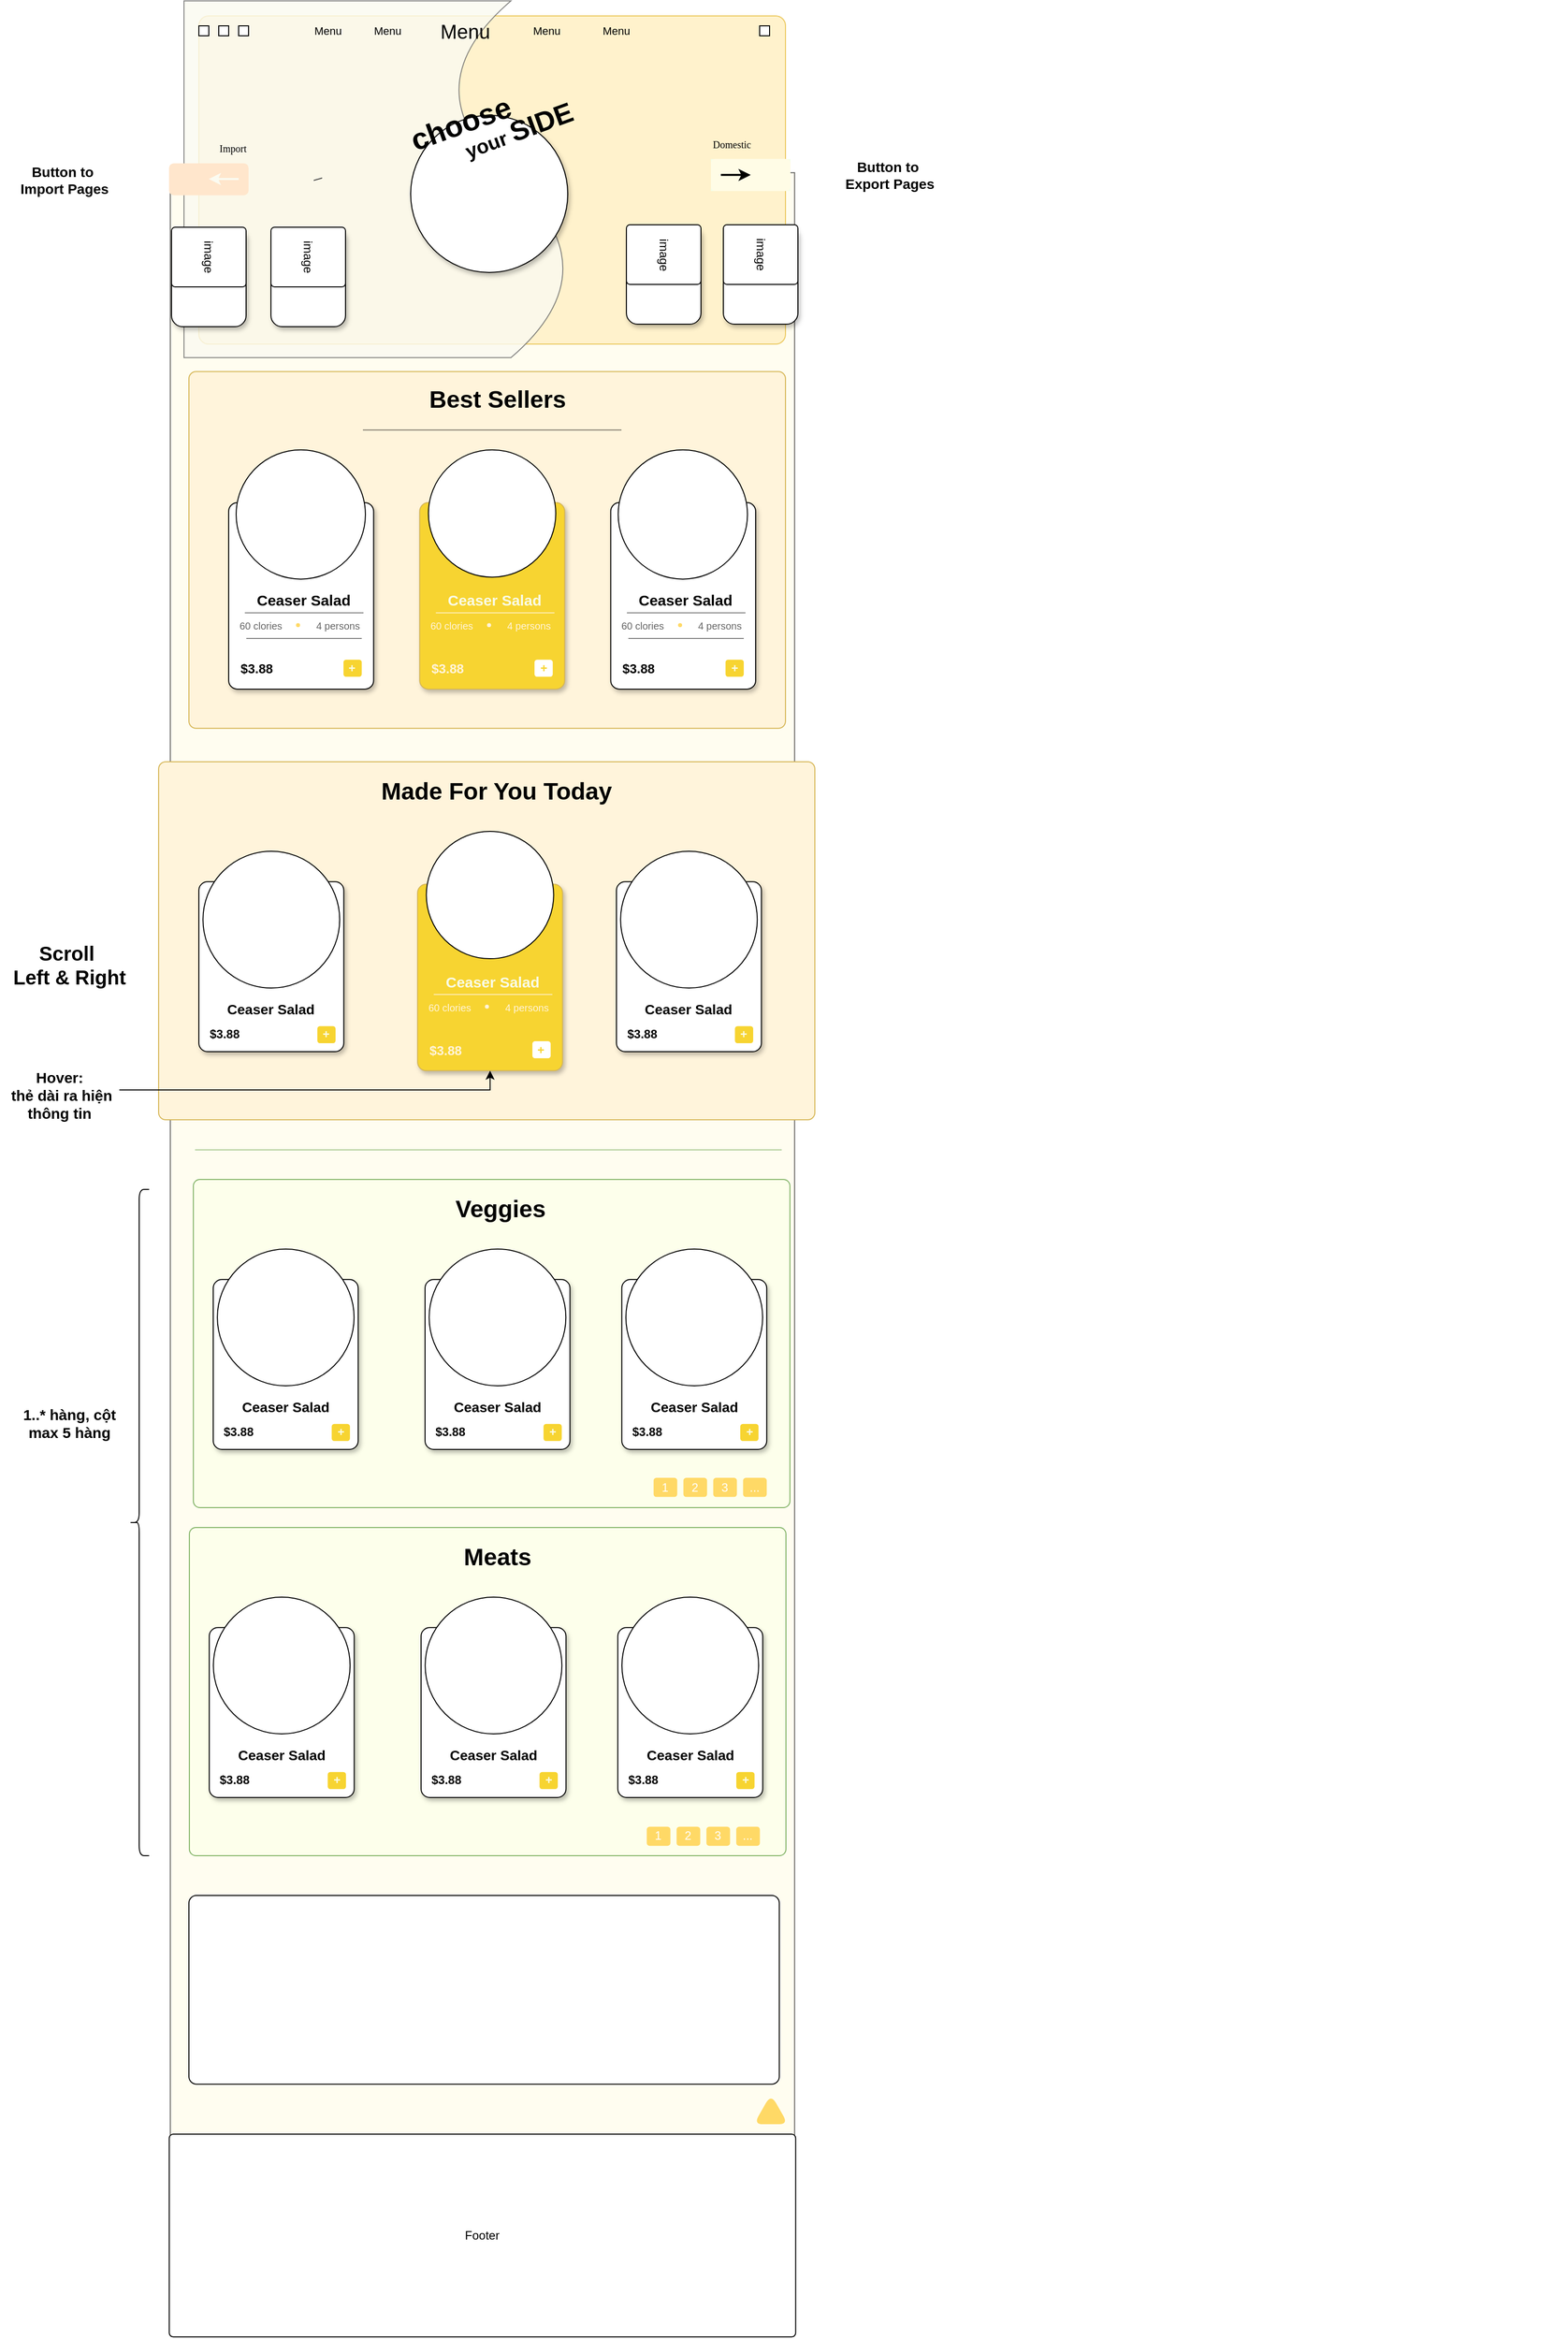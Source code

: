 <mxfile version="22.1.4" type="github">
  <diagram name="Page-1" id="lZ41zR5HjP0TfRQfjL5y">
    <mxGraphModel dx="1657" dy="911" grid="1" gridSize="10" guides="1" tooltips="1" connect="1" arrows="1" fold="1" page="1" pageScale="1" pageWidth="3300" pageHeight="4681" math="0" shadow="0">
      <root>
        <mxCell id="0" />
        <mxCell id="1" parent="0" />
        <mxCell id="ICvIBJ2ppwg0zYVXPCJr-219" value="" style="group;fillColor=default;" vertex="1" connectable="0" parent="1">
          <mxGeometry x="227.13" y="40" width="1398.7" height="2273.63" as="geometry" />
        </mxCell>
        <mxCell id="ICvIBJ2ppwg0zYVXPCJr-346" value="" style="group" vertex="1" connectable="0" parent="ICvIBJ2ppwg0zYVXPCJr-219">
          <mxGeometry x="-13.35" y="19.71" width="1412.05" height="2253.92" as="geometry" />
        </mxCell>
        <mxCell id="ICvIBJ2ppwg0zYVXPCJr-3" value="" style="rounded=0;whiteSpace=wrap;html=1;rotation=90;fillColor=#FFFCE6;movable=1;resizable=1;rotatable=1;deletable=1;editable=1;locked=0;connectable=1;opacity=60;" vertex="1" parent="ICvIBJ2ppwg0zYVXPCJr-346">
          <mxGeometry x="-764.84" y="920.29" width="2172.59" height="627.89" as="geometry" />
        </mxCell>
        <mxCell id="ICvIBJ2ppwg0zYVXPCJr-373" value="" style="group" vertex="1" connectable="0" parent="ICvIBJ2ppwg0zYVXPCJr-346">
          <mxGeometry x="486.22" y="1390.16" width="113.78" height="19.29" as="geometry" />
        </mxCell>
        <mxCell id="ICvIBJ2ppwg0zYVXPCJr-383" value="" style="group" vertex="1" connectable="0" parent="ICvIBJ2ppwg0zYVXPCJr-346">
          <mxGeometry x="16.22" y="1470.29" width="610.47" height="370" as="geometry" />
        </mxCell>
        <mxCell id="ICvIBJ2ppwg0zYVXPCJr-345" value="" style="group" vertex="1" connectable="0" parent="ICvIBJ2ppwg0zYVXPCJr-383">
          <mxGeometry width="610.47" height="370" as="geometry" />
        </mxCell>
        <mxCell id="ICvIBJ2ppwg0zYVXPCJr-361" value="" style="group" vertex="1" connectable="0" parent="ICvIBJ2ppwg0zYVXPCJr-345">
          <mxGeometry x="10.47" width="600" height="370" as="geometry" />
        </mxCell>
        <mxCell id="ICvIBJ2ppwg0zYVXPCJr-362" value="" style="group" vertex="1" connectable="0" parent="ICvIBJ2ppwg0zYVXPCJr-361">
          <mxGeometry width="600" height="370" as="geometry" />
        </mxCell>
        <mxCell id="ICvIBJ2ppwg0zYVXPCJr-319" value="" style="rounded=1;whiteSpace=wrap;html=1;arcSize=2;fillColor=#FDFFEB;strokeColor=#82b366;movable=1;resizable=1;rotatable=1;deletable=1;editable=1;locked=0;connectable=1;" vertex="1" parent="ICvIBJ2ppwg0zYVXPCJr-362">
          <mxGeometry y="40" width="600" height="330" as="geometry" />
        </mxCell>
        <mxCell id="ICvIBJ2ppwg0zYVXPCJr-322" value="" style="group" vertex="1" connectable="0" parent="ICvIBJ2ppwg0zYVXPCJr-362">
          <mxGeometry x="19.995" y="110" width="556.66" height="201.495" as="geometry" />
        </mxCell>
        <mxCell id="ICvIBJ2ppwg0zYVXPCJr-323" value="" style="group" vertex="1" connectable="0" parent="ICvIBJ2ppwg0zYVXPCJr-322">
          <mxGeometry x="213.02" width="145.76" height="201.495" as="geometry" />
        </mxCell>
        <mxCell id="ICvIBJ2ppwg0zYVXPCJr-324" value="" style="group" vertex="1" connectable="0" parent="ICvIBJ2ppwg0zYVXPCJr-323">
          <mxGeometry width="145.76" height="201.495" as="geometry" />
        </mxCell>
        <mxCell id="ICvIBJ2ppwg0zYVXPCJr-325" value="" style="rounded=1;whiteSpace=wrap;html=1;rotation=90;arcSize=6;shadow=1;" vertex="1" parent="ICvIBJ2ppwg0zYVXPCJr-324">
          <mxGeometry x="-12.565" y="43.17" width="170.89" height="145.76" as="geometry" />
        </mxCell>
        <mxCell id="ICvIBJ2ppwg0zYVXPCJr-326" value="&lt;div style=&quot;font-size: 14px;&quot;&gt;Ceaser Salad&lt;br style=&quot;font-size: 14px;&quot;&gt;&lt;/div&gt;" style="text;html=1;strokeColor=none;fillColor=none;align=center;verticalAlign=middle;whiteSpace=wrap;rounded=0;fontSize=14;fontStyle=1" vertex="1" parent="ICvIBJ2ppwg0zYVXPCJr-324">
          <mxGeometry x="13.221" y="145.936" width="119.325" height="25.663" as="geometry" />
        </mxCell>
        <mxCell id="ICvIBJ2ppwg0zYVXPCJr-327" value="$3.88" style="text;html=1;strokeColor=none;fillColor=none;align=left;verticalAlign=middle;whiteSpace=wrap;rounded=0;fontSize=12;fontStyle=1" vertex="1" parent="ICvIBJ2ppwg0zYVXPCJr-324">
          <mxGeometry x="8.785" y="171.6" width="39.27" height="25.66" as="geometry" />
        </mxCell>
        <mxCell id="ICvIBJ2ppwg0zYVXPCJr-328" value="&lt;b style=&quot;font-size: 12px;&quot;&gt;+&lt;/b&gt;" style="rounded=1;whiteSpace=wrap;html=1;fontColor=#F9FBE7;fillColor=#F7D431;verticalAlign=middle;fontSize=12;strokeColor=none;" vertex="1" parent="ICvIBJ2ppwg0zYVXPCJr-324">
          <mxGeometry x="119.152" y="175.877" width="18.352" height="17.109" as="geometry" />
        </mxCell>
        <mxCell id="ICvIBJ2ppwg0zYVXPCJr-329" value="" style="ellipse;whiteSpace=wrap;html=1;aspect=fixed;shadow=0;" vertex="1" parent="ICvIBJ2ppwg0zYVXPCJr-324">
          <mxGeometry x="4.135" width="137.5" height="137.5" as="geometry" />
        </mxCell>
        <mxCell id="ICvIBJ2ppwg0zYVXPCJr-330" value="" style="group" vertex="1" connectable="0" parent="ICvIBJ2ppwg0zYVXPCJr-322">
          <mxGeometry width="145.76" height="201.495" as="geometry" />
        </mxCell>
        <mxCell id="ICvIBJ2ppwg0zYVXPCJr-331" value="" style="group" vertex="1" connectable="0" parent="ICvIBJ2ppwg0zYVXPCJr-330">
          <mxGeometry width="145.76" height="201.495" as="geometry" />
        </mxCell>
        <mxCell id="ICvIBJ2ppwg0zYVXPCJr-332" value="" style="rounded=1;whiteSpace=wrap;html=1;rotation=90;arcSize=6;shadow=1;" vertex="1" parent="ICvIBJ2ppwg0zYVXPCJr-331">
          <mxGeometry x="-12.565" y="43.17" width="170.89" height="145.76" as="geometry" />
        </mxCell>
        <mxCell id="ICvIBJ2ppwg0zYVXPCJr-333" value="&lt;div style=&quot;font-size: 14px;&quot;&gt;Ceaser Salad&lt;br style=&quot;font-size: 14px;&quot;&gt;&lt;/div&gt;" style="text;html=1;strokeColor=none;fillColor=none;align=center;verticalAlign=middle;whiteSpace=wrap;rounded=0;fontSize=14;fontStyle=1" vertex="1" parent="ICvIBJ2ppwg0zYVXPCJr-331">
          <mxGeometry x="13.221" y="145.936" width="119.325" height="25.663" as="geometry" />
        </mxCell>
        <mxCell id="ICvIBJ2ppwg0zYVXPCJr-334" value="$3.88" style="text;html=1;strokeColor=none;fillColor=none;align=left;verticalAlign=middle;whiteSpace=wrap;rounded=0;fontSize=12;fontStyle=1" vertex="1" parent="ICvIBJ2ppwg0zYVXPCJr-331">
          <mxGeometry x="8.785" y="171.6" width="39.27" height="25.66" as="geometry" />
        </mxCell>
        <mxCell id="ICvIBJ2ppwg0zYVXPCJr-335" value="&lt;b style=&quot;font-size: 12px;&quot;&gt;+&lt;/b&gt;" style="rounded=1;whiteSpace=wrap;html=1;fontColor=#F9FBE7;fillColor=#F7D431;verticalAlign=middle;fontSize=12;strokeColor=none;" vertex="1" parent="ICvIBJ2ppwg0zYVXPCJr-331">
          <mxGeometry x="119.152" y="175.877" width="18.352" height="17.109" as="geometry" />
        </mxCell>
        <mxCell id="ICvIBJ2ppwg0zYVXPCJr-336" value="" style="ellipse;whiteSpace=wrap;html=1;aspect=fixed;shadow=0;" vertex="1" parent="ICvIBJ2ppwg0zYVXPCJr-331">
          <mxGeometry x="4.135" width="137.5" height="137.5" as="geometry" />
        </mxCell>
        <mxCell id="ICvIBJ2ppwg0zYVXPCJr-337" value="" style="group" vertex="1" connectable="0" parent="ICvIBJ2ppwg0zYVXPCJr-322">
          <mxGeometry x="410.9" width="145.76" height="201.495" as="geometry" />
        </mxCell>
        <mxCell id="ICvIBJ2ppwg0zYVXPCJr-338" value="" style="group" vertex="1" connectable="0" parent="ICvIBJ2ppwg0zYVXPCJr-337">
          <mxGeometry width="145.76" height="201.495" as="geometry" />
        </mxCell>
        <mxCell id="ICvIBJ2ppwg0zYVXPCJr-339" value="" style="rounded=1;whiteSpace=wrap;html=1;rotation=90;arcSize=6;shadow=1;" vertex="1" parent="ICvIBJ2ppwg0zYVXPCJr-338">
          <mxGeometry x="-12.565" y="43.17" width="170.89" height="145.76" as="geometry" />
        </mxCell>
        <mxCell id="ICvIBJ2ppwg0zYVXPCJr-340" value="&lt;div style=&quot;font-size: 14px;&quot;&gt;Ceaser Salad&lt;br style=&quot;font-size: 14px;&quot;&gt;&lt;/div&gt;" style="text;html=1;strokeColor=none;fillColor=none;align=center;verticalAlign=middle;whiteSpace=wrap;rounded=0;fontSize=14;fontStyle=1" vertex="1" parent="ICvIBJ2ppwg0zYVXPCJr-338">
          <mxGeometry x="13.221" y="145.936" width="119.325" height="25.663" as="geometry" />
        </mxCell>
        <mxCell id="ICvIBJ2ppwg0zYVXPCJr-341" value="$3.88" style="text;html=1;strokeColor=none;fillColor=none;align=left;verticalAlign=middle;whiteSpace=wrap;rounded=0;fontSize=12;fontStyle=1" vertex="1" parent="ICvIBJ2ppwg0zYVXPCJr-338">
          <mxGeometry x="8.785" y="171.6" width="39.27" height="25.66" as="geometry" />
        </mxCell>
        <mxCell id="ICvIBJ2ppwg0zYVXPCJr-342" value="&lt;b style=&quot;font-size: 12px;&quot;&gt;+&lt;/b&gt;" style="rounded=1;whiteSpace=wrap;html=1;fontColor=#F9FBE7;fillColor=#F7D431;verticalAlign=middle;fontSize=12;strokeColor=none;" vertex="1" parent="ICvIBJ2ppwg0zYVXPCJr-338">
          <mxGeometry x="119.152" y="175.877" width="18.352" height="17.109" as="geometry" />
        </mxCell>
        <mxCell id="ICvIBJ2ppwg0zYVXPCJr-343" value="" style="ellipse;whiteSpace=wrap;html=1;aspect=fixed;shadow=0;" vertex="1" parent="ICvIBJ2ppwg0zYVXPCJr-338">
          <mxGeometry x="4.135" width="137.5" height="137.5" as="geometry" />
        </mxCell>
        <mxCell id="ICvIBJ2ppwg0zYVXPCJr-321" value="Meats" style="text;strokeColor=none;fillColor=none;html=1;fontSize=24;fontStyle=1;verticalAlign=middle;align=center;" vertex="1" parent="ICvIBJ2ppwg0zYVXPCJr-362">
          <mxGeometry x="259.99" y="50" width="100" height="40" as="geometry" />
        </mxCell>
        <mxCell id="ICvIBJ2ppwg0zYVXPCJr-376" value="" style="group" vertex="1" connectable="0" parent="ICvIBJ2ppwg0zYVXPCJr-383">
          <mxGeometry x="470.47" y="340.84" width="113.78" height="19.29" as="geometry" />
        </mxCell>
        <mxCell id="ICvIBJ2ppwg0zYVXPCJr-377" value="1" style="rounded=1;whiteSpace=wrap;html=1;fillColor=#FFD966;strokeColor=none;fontColor=#FFFFFF;" vertex="1" parent="ICvIBJ2ppwg0zYVXPCJr-376">
          <mxGeometry width="23.78" height="19.29" as="geometry" />
        </mxCell>
        <mxCell id="ICvIBJ2ppwg0zYVXPCJr-378" value="2" style="rounded=1;whiteSpace=wrap;html=1;fillColor=#FFD966;strokeColor=none;fontColor=#FFFFFF;" vertex="1" parent="ICvIBJ2ppwg0zYVXPCJr-376">
          <mxGeometry x="30" width="23.78" height="19.29" as="geometry" />
        </mxCell>
        <mxCell id="ICvIBJ2ppwg0zYVXPCJr-379" value="3" style="rounded=1;whiteSpace=wrap;html=1;fillColor=#FFD966;strokeColor=none;fontColor=#FFFFFF;" vertex="1" parent="ICvIBJ2ppwg0zYVXPCJr-376">
          <mxGeometry x="60" width="23.78" height="19.29" as="geometry" />
        </mxCell>
        <mxCell id="ICvIBJ2ppwg0zYVXPCJr-380" value="..." style="rounded=1;whiteSpace=wrap;html=1;fillColor=#FFD966;strokeColor=none;fontColor=#FFFFFF;" vertex="1" parent="ICvIBJ2ppwg0zYVXPCJr-376">
          <mxGeometry x="90" width="23.78" height="19.29" as="geometry" />
        </mxCell>
        <mxCell id="ICvIBJ2ppwg0zYVXPCJr-217" value="Footer" style="rounded=1;whiteSpace=wrap;html=1;arcSize=2;movable=1;resizable=1;rotatable=1;deletable=1;editable=1;locked=0;connectable=1;" vertex="1" parent="ICvIBJ2ppwg0zYVXPCJr-346">
          <mxGeometry x="6.45" y="2120.29" width="630" height="203.92" as="geometry" />
        </mxCell>
        <mxCell id="ICvIBJ2ppwg0zYVXPCJr-348" value="" style="endArrow=none;html=1;rounded=0;opacity=70;strokeColor=#82B366;" edge="1" parent="ICvIBJ2ppwg0zYVXPCJr-346">
          <mxGeometry width="50" height="50" relative="1" as="geometry">
            <mxPoint x="32.39" y="1130.51" as="sourcePoint" />
            <mxPoint x="622.39" y="1130.51" as="targetPoint" />
          </mxGeometry>
        </mxCell>
        <mxCell id="ICvIBJ2ppwg0zYVXPCJr-347" value="" style="group" vertex="1" connectable="0" parent="ICvIBJ2ppwg0zYVXPCJr-346">
          <mxGeometry x="20.82" y="1160.29" width="609.87" height="350" as="geometry" />
        </mxCell>
        <mxCell id="ICvIBJ2ppwg0zYVXPCJr-282" value="" style="rounded=1;whiteSpace=wrap;html=1;arcSize=2;fillColor=#FDFFEB;strokeColor=#82b366;movable=1;resizable=1;rotatable=1;deletable=1;editable=1;locked=0;connectable=1;" vertex="1" parent="ICvIBJ2ppwg0zYVXPCJr-347">
          <mxGeometry x="9.87" width="600" height="330" as="geometry" />
        </mxCell>
        <mxCell id="ICvIBJ2ppwg0zYVXPCJr-283" value="" style="group" vertex="1" connectable="0" parent="ICvIBJ2ppwg0zYVXPCJr-347">
          <mxGeometry x="29.865" y="70" width="556.66" height="201.495" as="geometry" />
        </mxCell>
        <mxCell id="ICvIBJ2ppwg0zYVXPCJr-266" value="" style="group" vertex="1" connectable="0" parent="ICvIBJ2ppwg0zYVXPCJr-283">
          <mxGeometry x="213.02" width="145.76" height="201.495" as="geometry" />
        </mxCell>
        <mxCell id="ICvIBJ2ppwg0zYVXPCJr-267" value="" style="group" vertex="1" connectable="0" parent="ICvIBJ2ppwg0zYVXPCJr-266">
          <mxGeometry width="145.76" height="201.495" as="geometry" />
        </mxCell>
        <mxCell id="ICvIBJ2ppwg0zYVXPCJr-268" value="" style="rounded=1;whiteSpace=wrap;html=1;rotation=90;arcSize=6;shadow=1;" vertex="1" parent="ICvIBJ2ppwg0zYVXPCJr-267">
          <mxGeometry x="-12.565" y="43.17" width="170.89" height="145.76" as="geometry" />
        </mxCell>
        <mxCell id="ICvIBJ2ppwg0zYVXPCJr-269" value="&lt;div style=&quot;font-size: 14px;&quot;&gt;Ceaser Salad&lt;br style=&quot;font-size: 14px;&quot;&gt;&lt;/div&gt;" style="text;html=1;strokeColor=none;fillColor=none;align=center;verticalAlign=middle;whiteSpace=wrap;rounded=0;fontSize=14;fontStyle=1" vertex="1" parent="ICvIBJ2ppwg0zYVXPCJr-267">
          <mxGeometry x="13.221" y="145.936" width="119.325" height="25.663" as="geometry" />
        </mxCell>
        <mxCell id="ICvIBJ2ppwg0zYVXPCJr-270" value="$3.88" style="text;html=1;strokeColor=none;fillColor=none;align=left;verticalAlign=middle;whiteSpace=wrap;rounded=0;fontSize=12;fontStyle=1" vertex="1" parent="ICvIBJ2ppwg0zYVXPCJr-267">
          <mxGeometry x="8.785" y="171.6" width="39.27" height="25.66" as="geometry" />
        </mxCell>
        <mxCell id="ICvIBJ2ppwg0zYVXPCJr-271" value="&lt;b style=&quot;font-size: 12px;&quot;&gt;+&lt;/b&gt;" style="rounded=1;whiteSpace=wrap;html=1;fontColor=#F9FBE7;fillColor=#F7D431;verticalAlign=middle;fontSize=12;strokeColor=none;" vertex="1" parent="ICvIBJ2ppwg0zYVXPCJr-267">
          <mxGeometry x="119.152" y="175.877" width="18.352" height="17.109" as="geometry" />
        </mxCell>
        <mxCell id="ICvIBJ2ppwg0zYVXPCJr-272" value="" style="ellipse;whiteSpace=wrap;html=1;aspect=fixed;shadow=0;" vertex="1" parent="ICvIBJ2ppwg0zYVXPCJr-267">
          <mxGeometry x="4.135" width="137.5" height="137.5" as="geometry" />
        </mxCell>
        <mxCell id="ICvIBJ2ppwg0zYVXPCJr-259" value="" style="group" vertex="1" connectable="0" parent="ICvIBJ2ppwg0zYVXPCJr-283">
          <mxGeometry width="145.76" height="201.495" as="geometry" />
        </mxCell>
        <mxCell id="ICvIBJ2ppwg0zYVXPCJr-260" value="" style="group" vertex="1" connectable="0" parent="ICvIBJ2ppwg0zYVXPCJr-259">
          <mxGeometry width="145.76" height="201.495" as="geometry" />
        </mxCell>
        <mxCell id="ICvIBJ2ppwg0zYVXPCJr-261" value="" style="rounded=1;whiteSpace=wrap;html=1;rotation=90;arcSize=6;shadow=1;" vertex="1" parent="ICvIBJ2ppwg0zYVXPCJr-260">
          <mxGeometry x="-12.565" y="43.17" width="170.89" height="145.76" as="geometry" />
        </mxCell>
        <mxCell id="ICvIBJ2ppwg0zYVXPCJr-262" value="&lt;div style=&quot;font-size: 14px;&quot;&gt;Ceaser Salad&lt;br style=&quot;font-size: 14px;&quot;&gt;&lt;/div&gt;" style="text;html=1;strokeColor=none;fillColor=none;align=center;verticalAlign=middle;whiteSpace=wrap;rounded=0;fontSize=14;fontStyle=1" vertex="1" parent="ICvIBJ2ppwg0zYVXPCJr-260">
          <mxGeometry x="13.221" y="145.936" width="119.325" height="25.663" as="geometry" />
        </mxCell>
        <mxCell id="ICvIBJ2ppwg0zYVXPCJr-263" value="$3.88" style="text;html=1;strokeColor=none;fillColor=none;align=left;verticalAlign=middle;whiteSpace=wrap;rounded=0;fontSize=12;fontStyle=1" vertex="1" parent="ICvIBJ2ppwg0zYVXPCJr-260">
          <mxGeometry x="8.785" y="171.6" width="39.27" height="25.66" as="geometry" />
        </mxCell>
        <mxCell id="ICvIBJ2ppwg0zYVXPCJr-264" value="&lt;b style=&quot;font-size: 12px;&quot;&gt;+&lt;/b&gt;" style="rounded=1;whiteSpace=wrap;html=1;fontColor=#F9FBE7;fillColor=#F7D431;verticalAlign=middle;fontSize=12;strokeColor=none;" vertex="1" parent="ICvIBJ2ppwg0zYVXPCJr-260">
          <mxGeometry x="119.152" y="175.877" width="18.352" height="17.109" as="geometry" />
        </mxCell>
        <mxCell id="ICvIBJ2ppwg0zYVXPCJr-265" value="" style="ellipse;whiteSpace=wrap;html=1;aspect=fixed;shadow=0;" vertex="1" parent="ICvIBJ2ppwg0zYVXPCJr-260">
          <mxGeometry x="4.135" width="137.5" height="137.5" as="geometry" />
        </mxCell>
        <mxCell id="ICvIBJ2ppwg0zYVXPCJr-273" value="" style="group" vertex="1" connectable="0" parent="ICvIBJ2ppwg0zYVXPCJr-283">
          <mxGeometry x="410.9" width="145.76" height="201.495" as="geometry" />
        </mxCell>
        <mxCell id="ICvIBJ2ppwg0zYVXPCJr-274" value="" style="group" vertex="1" connectable="0" parent="ICvIBJ2ppwg0zYVXPCJr-273">
          <mxGeometry width="145.76" height="201.495" as="geometry" />
        </mxCell>
        <mxCell id="ICvIBJ2ppwg0zYVXPCJr-275" value="" style="rounded=1;whiteSpace=wrap;html=1;rotation=90;arcSize=6;shadow=1;" vertex="1" parent="ICvIBJ2ppwg0zYVXPCJr-274">
          <mxGeometry x="-12.565" y="43.17" width="170.89" height="145.76" as="geometry" />
        </mxCell>
        <mxCell id="ICvIBJ2ppwg0zYVXPCJr-276" value="&lt;div style=&quot;font-size: 14px;&quot;&gt;Ceaser Salad&lt;br style=&quot;font-size: 14px;&quot;&gt;&lt;/div&gt;" style="text;html=1;strokeColor=none;fillColor=none;align=center;verticalAlign=middle;whiteSpace=wrap;rounded=0;fontSize=14;fontStyle=1" vertex="1" parent="ICvIBJ2ppwg0zYVXPCJr-274">
          <mxGeometry x="13.221" y="145.936" width="119.325" height="25.663" as="geometry" />
        </mxCell>
        <mxCell id="ICvIBJ2ppwg0zYVXPCJr-277" value="$3.88" style="text;html=1;strokeColor=none;fillColor=none;align=left;verticalAlign=middle;whiteSpace=wrap;rounded=0;fontSize=12;fontStyle=1" vertex="1" parent="ICvIBJ2ppwg0zYVXPCJr-274">
          <mxGeometry x="8.785" y="171.6" width="39.27" height="25.66" as="geometry" />
        </mxCell>
        <mxCell id="ICvIBJ2ppwg0zYVXPCJr-278" value="&lt;b style=&quot;font-size: 12px;&quot;&gt;+&lt;/b&gt;" style="rounded=1;whiteSpace=wrap;html=1;fontColor=#F9FBE7;fillColor=#F7D431;verticalAlign=middle;fontSize=12;strokeColor=none;" vertex="1" parent="ICvIBJ2ppwg0zYVXPCJr-274">
          <mxGeometry x="119.152" y="175.877" width="18.352" height="17.109" as="geometry" />
        </mxCell>
        <mxCell id="ICvIBJ2ppwg0zYVXPCJr-279" value="" style="ellipse;whiteSpace=wrap;html=1;aspect=fixed;shadow=0;" vertex="1" parent="ICvIBJ2ppwg0zYVXPCJr-274">
          <mxGeometry x="4.135" width="137.5" height="137.5" as="geometry" />
        </mxCell>
        <mxCell id="ICvIBJ2ppwg0zYVXPCJr-286" value="Veggies" style="text;strokeColor=none;fillColor=none;html=1;fontSize=24;fontStyle=1;verticalAlign=middle;align=center;" vertex="1" parent="ICvIBJ2ppwg0zYVXPCJr-347">
          <mxGeometry x="268.64" y="10" width="100" height="40" as="geometry" />
        </mxCell>
        <mxCell id="ICvIBJ2ppwg0zYVXPCJr-371" value="..." style="rounded=1;whiteSpace=wrap;html=1;fillColor=#FFD966;strokeColor=none;fontColor=#FFFFFF;" vertex="1" parent="ICvIBJ2ppwg0zYVXPCJr-347">
          <mxGeometry x="562.75" y="300.0" width="23.78" height="19.29" as="geometry" />
        </mxCell>
        <mxCell id="ICvIBJ2ppwg0zYVXPCJr-370" value="3" style="rounded=1;whiteSpace=wrap;html=1;fillColor=#FFD966;strokeColor=none;fontColor=#FFFFFF;" vertex="1" parent="ICvIBJ2ppwg0zYVXPCJr-347">
          <mxGeometry x="532.75" y="300.0" width="23.78" height="19.29" as="geometry" />
        </mxCell>
        <mxCell id="ICvIBJ2ppwg0zYVXPCJr-369" value="2" style="rounded=1;whiteSpace=wrap;html=1;fillColor=#FFD966;strokeColor=none;fontColor=#FFFFFF;" vertex="1" parent="ICvIBJ2ppwg0zYVXPCJr-347">
          <mxGeometry x="502.75" y="300.0" width="23.78" height="19.29" as="geometry" />
        </mxCell>
        <mxCell id="ICvIBJ2ppwg0zYVXPCJr-365" value="1" style="rounded=1;whiteSpace=wrap;html=1;fillColor=#FFD966;strokeColor=none;fontColor=#FFFFFF;" vertex="1" parent="ICvIBJ2ppwg0zYVXPCJr-347">
          <mxGeometry x="472.75" y="300.0" width="23.78" height="19.29" as="geometry" />
        </mxCell>
        <mxCell id="ICvIBJ2ppwg0zYVXPCJr-178" value="" style="rounded=1;whiteSpace=wrap;html=1;arcSize=2;fillColor=#FFF4DB;strokeColor=#D6B656;movable=1;resizable=1;rotatable=1;deletable=1;editable=1;locked=0;connectable=1;" vertex="1" parent="ICvIBJ2ppwg0zYVXPCJr-346">
          <mxGeometry x="-4.25" y="740.29" width="660" height="360" as="geometry" />
        </mxCell>
        <mxCell id="ICvIBJ2ppwg0zYVXPCJr-257" value="Made For You Today" style="text;strokeColor=none;fillColor=none;html=1;fontSize=24;fontStyle=1;verticalAlign=middle;align=center;movable=1;resizable=1;rotatable=1;deletable=1;editable=1;locked=0;connectable=1;" vertex="1" parent="ICvIBJ2ppwg0zYVXPCJr-346">
          <mxGeometry x="206.22" y="750.29" width="257.78" height="39.71" as="geometry" />
        </mxCell>
        <mxCell id="ICvIBJ2ppwg0zYVXPCJr-408" value="" style="triangle;whiteSpace=wrap;html=1;rotation=-90;rounded=1;strokeColor=none;fillColor=#FFD966;" vertex="1" parent="ICvIBJ2ppwg0zYVXPCJr-346">
          <mxGeometry x="596.54" y="2077.94" width="30.15" height="34.56" as="geometry" />
        </mxCell>
        <mxCell id="ICvIBJ2ppwg0zYVXPCJr-409" value="" style="rounded=1;whiteSpace=wrap;html=1;arcSize=4;" vertex="1" parent="ICvIBJ2ppwg0zYVXPCJr-346">
          <mxGeometry x="26.22" y="1880.29" width="593.78" height="189.71" as="geometry" />
        </mxCell>
        <mxCell id="ICvIBJ2ppwg0zYVXPCJr-357" value="&lt;div&gt;&lt;b&gt;&lt;font style=&quot;font-size: 14px;&quot;&gt;Button to&amp;nbsp;&lt;/font&gt;&lt;/b&gt;&lt;/div&gt;&lt;div&gt;&lt;b&gt;&lt;font style=&quot;font-size: 14px;&quot;&gt;Export Pages&lt;/font&gt;&lt;/b&gt;&lt;/div&gt;" style="text;html=1;strokeColor=none;fillColor=none;align=center;verticalAlign=middle;whiteSpace=wrap;rounded=0;" vertex="1" parent="ICvIBJ2ppwg0zYVXPCJr-219">
          <mxGeometry x="652.87" y="155" width="130" height="30" as="geometry" />
        </mxCell>
        <mxCell id="ICvIBJ2ppwg0zYVXPCJr-117" value="" style="rounded=1;whiteSpace=wrap;html=1;arcSize=2;fillColor=#FFF4DB;strokeColor=#D6B656;movable=1;resizable=1;rotatable=1;deletable=1;editable=1;locked=0;connectable=1;" vertex="1" parent="1">
          <mxGeometry x="240" y="407.68" width="600" height="358.65" as="geometry" />
        </mxCell>
        <mxCell id="ICvIBJ2ppwg0zYVXPCJr-5" value="" style="rounded=1;whiteSpace=wrap;html=1;fillColor=#FFF2CC;strokeColor=#EBC85E;imageHeight=24;arcSize=3;" vertex="1" parent="1">
          <mxGeometry x="250" y="50" width="590" height="330" as="geometry" />
        </mxCell>
        <mxCell id="ICvIBJ2ppwg0zYVXPCJr-7" value="\" style="shape=document;whiteSpace=wrap;html=1;boundedLbl=1;rotation=-90;perimeterSpacing=30;fillColor=#FBFBF1;fontColor=#333333;strokeColor=#666666;opacity=80;" vertex="1" parent="1">
          <mxGeometry x="249.05" y="20.84" width="358.84" height="386.84" as="geometry" />
        </mxCell>
        <mxCell id="ICvIBJ2ppwg0zYVXPCJr-31" value="" style="group;rotation=-180;arcSize=0;absoluteArcSize=1;fillColor=#F2FFE9;container=0;" vertex="1" connectable="0" parent="1">
          <mxGeometry x="765" y="193.93" width="80" height="32.13" as="geometry" />
        </mxCell>
        <mxCell id="ICvIBJ2ppwg0zYVXPCJr-32" value="" style="rounded=1;whiteSpace=wrap;html=1;fillColor=#FFFCE6;strokeColor=none;rotation=-180;arcSize=12;fontColor=#333333;" vertex="1" parent="1">
          <mxGeometry x="765" y="193.93" width="80" height="32.13" as="geometry" />
        </mxCell>
        <mxCell id="ICvIBJ2ppwg0zYVXPCJr-33" value="" style="endArrow=classic;html=1;rounded=0;strokeColor=#000000;strokeWidth=2;" edge="1" parent="1">
          <mxGeometry width="50" height="50" relative="1" as="geometry">
            <mxPoint x="785" y="209.93" as="sourcePoint" />
            <mxPoint x="805" y="209.93" as="targetPoint" />
            <Array as="points">
              <mxPoint x="775" y="209.93" />
            </Array>
          </mxGeometry>
        </mxCell>
        <mxCell id="ICvIBJ2ppwg0zYVXPCJr-4" value="" style="ellipse;whiteSpace=wrap;html=1;aspect=fixed;shadow=1;" vertex="1" parent="1">
          <mxGeometry x="463.01" y="150" width="158" height="158" as="geometry" />
        </mxCell>
        <mxCell id="ICvIBJ2ppwg0zYVXPCJr-13" value="" style="group;fontSize=19;rotation=-15;" vertex="1" connectable="0" parent="1">
          <mxGeometry x="453.75" y="130" width="176.52" height="61.25" as="geometry" />
        </mxCell>
        <mxCell id="ICvIBJ2ppwg0zYVXPCJr-11" value="&lt;font style=&quot;font-size: 20px;&quot;&gt;your &lt;/font&gt;SIDE" style="text;strokeColor=none;fillColor=none;html=1;fontSize=28;fontStyle=1;verticalAlign=middle;align=center;rotation=-20;" vertex="1" parent="ICvIBJ2ppwg0zYVXPCJr-13">
          <mxGeometry x="57" y="17" width="120" height="36" as="geometry" />
        </mxCell>
        <mxCell id="ICvIBJ2ppwg0zYVXPCJr-9" value="&lt;div style=&quot;font-size: 30px;&quot;&gt;choose&lt;br style=&quot;font-size: 30px;&quot;&gt;&lt;/div&gt;" style="text;strokeColor=none;fillColor=none;html=1;fontSize=30;fontStyle=1;verticalAlign=middle;align=center;rotation=-20;" vertex="1" parent="ICvIBJ2ppwg0zYVXPCJr-13">
          <mxGeometry x="-1" y="8" width="120" height="40" as="geometry" />
        </mxCell>
        <mxCell id="ICvIBJ2ppwg0zYVXPCJr-78" value="" style="group" vertex="1" connectable="0" parent="1">
          <mxGeometry x="322.5" y="262.5" width="75" height="100" as="geometry" />
        </mxCell>
        <mxCell id="ICvIBJ2ppwg0zYVXPCJr-39" value="" style="rounded=1;whiteSpace=wrap;html=1;rotation=90;shadow=1;" vertex="1" parent="ICvIBJ2ppwg0zYVXPCJr-78">
          <mxGeometry x="-12.5" y="12.5" width="100" height="75" as="geometry" />
        </mxCell>
        <mxCell id="ICvIBJ2ppwg0zYVXPCJr-40" value="&lt;div&gt;image&lt;/div&gt;" style="rounded=1;whiteSpace=wrap;html=1;rotation=90;arcSize=6;" vertex="1" parent="ICvIBJ2ppwg0zYVXPCJr-78">
          <mxGeometry x="7.5" y="-7.5" width="60" height="75" as="geometry" />
        </mxCell>
        <mxCell id="ICvIBJ2ppwg0zYVXPCJr-79" value="" style="group" vertex="1" connectable="0" parent="1">
          <mxGeometry x="222.5" y="262.5" width="75" height="100" as="geometry" />
        </mxCell>
        <mxCell id="ICvIBJ2ppwg0zYVXPCJr-34" value="" style="rounded=1;whiteSpace=wrap;html=1;rotation=90;shadow=1;" vertex="1" parent="ICvIBJ2ppwg0zYVXPCJr-79">
          <mxGeometry x="-12.5" y="12.5" width="100" height="75" as="geometry" />
        </mxCell>
        <mxCell id="ICvIBJ2ppwg0zYVXPCJr-38" value="&lt;div&gt;image&lt;/div&gt;" style="rounded=1;whiteSpace=wrap;html=1;rotation=90;arcSize=6;" vertex="1" parent="ICvIBJ2ppwg0zYVXPCJr-79">
          <mxGeometry x="7.5" y="-7.5" width="60" height="75" as="geometry" />
        </mxCell>
        <mxCell id="ICvIBJ2ppwg0zYVXPCJr-80" value="" style="group" vertex="1" connectable="0" parent="1">
          <mxGeometry x="790" y="260" width="75" height="100" as="geometry" />
        </mxCell>
        <mxCell id="ICvIBJ2ppwg0zYVXPCJr-46" value="" style="rounded=1;whiteSpace=wrap;html=1;rotation=90;shadow=1;" vertex="1" parent="ICvIBJ2ppwg0zYVXPCJr-80">
          <mxGeometry x="-25" y="12.5" width="100" height="75" as="geometry" />
        </mxCell>
        <mxCell id="ICvIBJ2ppwg0zYVXPCJr-47" value="&lt;div&gt;image&lt;/div&gt;" style="rounded=1;whiteSpace=wrap;html=1;rotation=90;arcSize=6;" vertex="1" parent="ICvIBJ2ppwg0zYVXPCJr-80">
          <mxGeometry x="-5" y="-7.5" width="60" height="75" as="geometry" />
        </mxCell>
        <mxCell id="ICvIBJ2ppwg0zYVXPCJr-81" value="" style="group" vertex="1" connectable="0" parent="1">
          <mxGeometry x="680" y="260" width="75" height="100" as="geometry" />
        </mxCell>
        <mxCell id="ICvIBJ2ppwg0zYVXPCJr-49" value="" style="rounded=1;whiteSpace=wrap;html=1;rotation=90;shadow=1;" vertex="1" parent="ICvIBJ2ppwg0zYVXPCJr-81">
          <mxGeometry x="-12.5" y="12.5" width="100" height="75" as="geometry" />
        </mxCell>
        <mxCell id="ICvIBJ2ppwg0zYVXPCJr-50" value="&lt;div&gt;image&lt;/div&gt;" style="rounded=1;whiteSpace=wrap;html=1;rotation=90;arcSize=6;" vertex="1" parent="ICvIBJ2ppwg0zYVXPCJr-81">
          <mxGeometry x="7.5" y="-7.5" width="60" height="75" as="geometry" />
        </mxCell>
        <mxCell id="ICvIBJ2ppwg0zYVXPCJr-175" value="" style="group" vertex="1" connectable="0" parent="1">
          <mxGeometry x="415" y="416.33" width="260" height="50" as="geometry" />
        </mxCell>
        <mxCell id="ICvIBJ2ppwg0zYVXPCJr-54" value="Best Sellers" style="text;strokeColor=none;fillColor=none;html=1;fontSize=24;fontStyle=1;verticalAlign=middle;align=center;" vertex="1" parent="ICvIBJ2ppwg0zYVXPCJr-175">
          <mxGeometry x="85" width="100" height="40" as="geometry" />
        </mxCell>
        <mxCell id="ICvIBJ2ppwg0zYVXPCJr-55" value="" style="endArrow=none;html=1;rounded=0;opacity=50;" edge="1" parent="ICvIBJ2ppwg0zYVXPCJr-175">
          <mxGeometry width="50" height="50" relative="1" as="geometry">
            <mxPoint y="50" as="sourcePoint" />
            <mxPoint x="260" y="50" as="targetPoint" />
          </mxGeometry>
        </mxCell>
        <mxCell id="ICvIBJ2ppwg0zYVXPCJr-160" value="" style="endArrow=none;html=1;rounded=0;exitX=1;exitY=1;exitDx=0;exitDy=0;opacity=80;textOpacity=60;strokeColor=#FFF4DB;" edge="1" parent="1" source="ICvIBJ2ppwg0zYVXPCJr-157">
          <mxGeometry width="50" height="50" relative="1" as="geometry">
            <mxPoint x="591.211" y="676.158" as="sourcePoint" />
            <mxPoint x="480.475" y="675.97" as="targetPoint" />
          </mxGeometry>
        </mxCell>
        <mxCell id="ICvIBJ2ppwg0zYVXPCJr-184" value="" style="group" vertex="1" connectable="0" parent="1">
          <mxGeometry x="279.995" y="486.33" width="145.765" height="240.645" as="geometry" />
        </mxCell>
        <mxCell id="ICvIBJ2ppwg0zYVXPCJr-119" value="" style="rounded=1;whiteSpace=wrap;html=1;rotation=90;arcSize=6;shadow=1;" vertex="1" parent="ICvIBJ2ppwg0zYVXPCJr-184">
          <mxGeometry x="-20.886" y="73.995" width="187.537" height="145.765" as="geometry" />
        </mxCell>
        <mxCell id="ICvIBJ2ppwg0zYVXPCJr-120" value="&lt;div style=&quot;font-size: 15px;&quot;&gt;Ceaser Salad&lt;br style=&quot;font-size: 15px;&quot;&gt;&lt;/div&gt;" style="text;html=1;strokeColor=none;fillColor=none;align=center;verticalAlign=middle;whiteSpace=wrap;rounded=0;fontSize=15;fontStyle=1" vertex="1" parent="ICvIBJ2ppwg0zYVXPCJr-184">
          <mxGeometry x="16.241" y="138.316" width="119.325" height="25.663" as="geometry" />
        </mxCell>
        <mxCell id="ICvIBJ2ppwg0zYVXPCJr-121" value="$3.88" style="text;html=1;strokeColor=none;fillColor=none;align=left;verticalAlign=middle;whiteSpace=wrap;rounded=0;fontSize=13;fontStyle=1" vertex="1" parent="ICvIBJ2ppwg0zYVXPCJr-184">
          <mxGeometry x="10.225" y="206.75" width="39.27" height="25.66" as="geometry" />
        </mxCell>
        <mxCell id="ICvIBJ2ppwg0zYVXPCJr-122" value="&lt;b style=&quot;font-size: 12px;&quot;&gt;+&lt;/b&gt;" style="rounded=1;whiteSpace=wrap;html=1;fontColor=#F9FBE7;fillColor=#F7D431;verticalAlign=middle;fontSize=12;strokeColor=none;" vertex="1" parent="ICvIBJ2ppwg0zYVXPCJr-184">
          <mxGeometry x="115.462" y="211.027" width="18.352" height="17.109" as="geometry" />
        </mxCell>
        <mxCell id="ICvIBJ2ppwg0zYVXPCJr-123" value="" style="ellipse;whiteSpace=wrap;html=1;aspect=fixed;shadow=0;" vertex="1" parent="ICvIBJ2ppwg0zYVXPCJr-184">
          <mxGeometry x="7.52" width="130" height="130" as="geometry" />
        </mxCell>
        <mxCell id="ICvIBJ2ppwg0zYVXPCJr-124" value="" style="group;opacity=70;" vertex="1" connectable="0" parent="ICvIBJ2ppwg0zYVXPCJr-184">
          <mxGeometry x="8.79" y="163.977" width="125.024" height="25.851" as="geometry" />
        </mxCell>
        <mxCell id="ICvIBJ2ppwg0zYVXPCJr-183" value="" style="group" vertex="1" connectable="0" parent="ICvIBJ2ppwg0zYVXPCJr-124">
          <mxGeometry width="125.024" height="25.663" as="geometry" />
        </mxCell>
        <mxCell id="ICvIBJ2ppwg0zYVXPCJr-125" value="" style="group" vertex="1" connectable="0" parent="ICvIBJ2ppwg0zYVXPCJr-183">
          <mxGeometry width="125.024" height="25.663" as="geometry" />
        </mxCell>
        <mxCell id="ICvIBJ2ppwg0zYVXPCJr-126" value="60 clories" style="text;html=1;strokeColor=none;fillColor=none;align=left;verticalAlign=middle;whiteSpace=wrap;rounded=0;fontSize=10;fontStyle=0;textOpacity=60;" vertex="1" parent="ICvIBJ2ppwg0zYVXPCJr-125">
          <mxGeometry width="50.01" height="25.663" as="geometry" />
        </mxCell>
        <mxCell id="ICvIBJ2ppwg0zYVXPCJr-127" value="&lt;div style=&quot;font-size: 10px;&quot;&gt;4 persons&lt;/div&gt;" style="text;html=1;strokeColor=none;fillColor=none;align=right;verticalAlign=middle;whiteSpace=wrap;rounded=0;fontSize=10;fontStyle=0;textOpacity=60;" vertex="1" parent="ICvIBJ2ppwg0zYVXPCJr-125">
          <mxGeometry x="75.015" width="50.01" height="25.663" as="geometry" />
        </mxCell>
        <mxCell id="ICvIBJ2ppwg0zYVXPCJr-128" value="" style="ellipse;whiteSpace=wrap;html=1;aspect=fixed;shadow=0;fillColor=#FFD966;strokeColor=none;" vertex="1" parent="ICvIBJ2ppwg0zYVXPCJr-125">
          <mxGeometry x="58.94" y="10.265" width="4.04" height="4.04" as="geometry" />
        </mxCell>
        <mxCell id="ICvIBJ2ppwg0zYVXPCJr-130" value="" style="endArrow=none;html=1;rounded=0;exitX=1;exitY=1;exitDx=0;exitDy=0;opacity=50;textOpacity=60;" edge="1" parent="ICvIBJ2ppwg0zYVXPCJr-183" source="ICvIBJ2ppwg0zYVXPCJr-127">
          <mxGeometry width="50" height="50" relative="1" as="geometry">
            <mxPoint x="119.666" y="25.851" as="sourcePoint" />
            <mxPoint x="8.93" y="25.663" as="targetPoint" />
          </mxGeometry>
        </mxCell>
        <mxCell id="ICvIBJ2ppwg0zYVXPCJr-129" value="" style="endArrow=none;html=1;rounded=0;exitX=1;exitY=1;exitDx=0;exitDy=0;opacity=50;textOpacity=60;entryX=0;entryY=1;entryDx=0;entryDy=0;" edge="1" parent="ICvIBJ2ppwg0zYVXPCJr-184" source="ICvIBJ2ppwg0zYVXPCJr-120" target="ICvIBJ2ppwg0zYVXPCJr-120">
          <mxGeometry width="50" height="50" relative="1" as="geometry">
            <mxPoint x="340.171" y="655.214" as="sourcePoint" />
            <mxPoint x="298.225" y="651.83" as="targetPoint" />
          </mxGeometry>
        </mxCell>
        <mxCell id="ICvIBJ2ppwg0zYVXPCJr-201" value="" style="group" vertex="1" connectable="0" parent="1">
          <mxGeometry x="664.235" y="486.33" width="145.765" height="240.645" as="geometry" />
        </mxCell>
        <mxCell id="ICvIBJ2ppwg0zYVXPCJr-202" value="" style="rounded=1;whiteSpace=wrap;html=1;rotation=90;arcSize=6;shadow=1;" vertex="1" parent="ICvIBJ2ppwg0zYVXPCJr-201">
          <mxGeometry x="-20.886" y="73.995" width="187.537" height="145.765" as="geometry" />
        </mxCell>
        <mxCell id="ICvIBJ2ppwg0zYVXPCJr-203" value="&lt;div style=&quot;font-size: 15px;&quot;&gt;Ceaser Salad&lt;br style=&quot;font-size: 15px;&quot;&gt;&lt;/div&gt;" style="text;html=1;strokeColor=none;fillColor=none;align=center;verticalAlign=middle;whiteSpace=wrap;rounded=0;fontSize=15;fontStyle=1" vertex="1" parent="ICvIBJ2ppwg0zYVXPCJr-201">
          <mxGeometry x="16.241" y="138.316" width="119.325" height="25.663" as="geometry" />
        </mxCell>
        <mxCell id="ICvIBJ2ppwg0zYVXPCJr-204" value="$3.88" style="text;html=1;strokeColor=none;fillColor=none;align=left;verticalAlign=middle;whiteSpace=wrap;rounded=0;fontSize=13;fontStyle=1" vertex="1" parent="ICvIBJ2ppwg0zYVXPCJr-201">
          <mxGeometry x="10.225" y="206.75" width="39.27" height="25.66" as="geometry" />
        </mxCell>
        <mxCell id="ICvIBJ2ppwg0zYVXPCJr-205" value="&lt;b style=&quot;font-size: 12px;&quot;&gt;+&lt;/b&gt;" style="rounded=1;whiteSpace=wrap;html=1;fontColor=#F9FBE7;fillColor=#F7D431;verticalAlign=middle;fontSize=12;strokeColor=none;" vertex="1" parent="ICvIBJ2ppwg0zYVXPCJr-201">
          <mxGeometry x="115.462" y="211.027" width="18.352" height="17.109" as="geometry" />
        </mxCell>
        <mxCell id="ICvIBJ2ppwg0zYVXPCJr-206" value="" style="ellipse;whiteSpace=wrap;html=1;aspect=fixed;shadow=0;" vertex="1" parent="ICvIBJ2ppwg0zYVXPCJr-201">
          <mxGeometry x="7.52" width="130" height="130" as="geometry" />
        </mxCell>
        <mxCell id="ICvIBJ2ppwg0zYVXPCJr-207" value="" style="group;opacity=70;" vertex="1" connectable="0" parent="ICvIBJ2ppwg0zYVXPCJr-201">
          <mxGeometry x="8.79" y="163.977" width="125.024" height="25.851" as="geometry" />
        </mxCell>
        <mxCell id="ICvIBJ2ppwg0zYVXPCJr-208" value="" style="group" vertex="1" connectable="0" parent="ICvIBJ2ppwg0zYVXPCJr-207">
          <mxGeometry width="125.024" height="25.663" as="geometry" />
        </mxCell>
        <mxCell id="ICvIBJ2ppwg0zYVXPCJr-209" value="" style="group" vertex="1" connectable="0" parent="ICvIBJ2ppwg0zYVXPCJr-208">
          <mxGeometry width="125.024" height="25.663" as="geometry" />
        </mxCell>
        <mxCell id="ICvIBJ2ppwg0zYVXPCJr-210" value="60 clories" style="text;html=1;strokeColor=none;fillColor=none;align=left;verticalAlign=middle;whiteSpace=wrap;rounded=0;fontSize=10;fontStyle=0;textOpacity=60;" vertex="1" parent="ICvIBJ2ppwg0zYVXPCJr-209">
          <mxGeometry width="50.01" height="25.663" as="geometry" />
        </mxCell>
        <mxCell id="ICvIBJ2ppwg0zYVXPCJr-211" value="&lt;div style=&quot;font-size: 10px;&quot;&gt;4 persons&lt;/div&gt;" style="text;html=1;strokeColor=none;fillColor=none;align=right;verticalAlign=middle;whiteSpace=wrap;rounded=0;fontSize=10;fontStyle=0;textOpacity=60;" vertex="1" parent="ICvIBJ2ppwg0zYVXPCJr-209">
          <mxGeometry x="75.015" width="50.01" height="25.663" as="geometry" />
        </mxCell>
        <mxCell id="ICvIBJ2ppwg0zYVXPCJr-212" value="" style="ellipse;whiteSpace=wrap;html=1;aspect=fixed;shadow=0;fillColor=#FFD966;strokeColor=none;" vertex="1" parent="ICvIBJ2ppwg0zYVXPCJr-209">
          <mxGeometry x="58.94" y="10.265" width="4.04" height="4.04" as="geometry" />
        </mxCell>
        <mxCell id="ICvIBJ2ppwg0zYVXPCJr-213" value="" style="endArrow=none;html=1;rounded=0;exitX=1;exitY=1;exitDx=0;exitDy=0;opacity=50;textOpacity=60;" edge="1" parent="ICvIBJ2ppwg0zYVXPCJr-208" source="ICvIBJ2ppwg0zYVXPCJr-211">
          <mxGeometry width="50" height="50" relative="1" as="geometry">
            <mxPoint x="119.666" y="25.851" as="sourcePoint" />
            <mxPoint x="8.93" y="25.663" as="targetPoint" />
          </mxGeometry>
        </mxCell>
        <mxCell id="ICvIBJ2ppwg0zYVXPCJr-214" value="" style="endArrow=none;html=1;rounded=0;exitX=1;exitY=1;exitDx=0;exitDy=0;opacity=50;textOpacity=60;entryX=0;entryY=1;entryDx=0;entryDy=0;" edge="1" parent="ICvIBJ2ppwg0zYVXPCJr-201" source="ICvIBJ2ppwg0zYVXPCJr-203" target="ICvIBJ2ppwg0zYVXPCJr-203">
          <mxGeometry width="50" height="50" relative="1" as="geometry">
            <mxPoint x="340.171" y="655.214" as="sourcePoint" />
            <mxPoint x="298.225" y="651.83" as="targetPoint" />
          </mxGeometry>
        </mxCell>
        <mxCell id="ICvIBJ2ppwg0zYVXPCJr-243" value="" style="group" vertex="1" connectable="0" parent="1">
          <mxGeometry x="472.115" y="486.33" width="145.765" height="240.645" as="geometry" />
        </mxCell>
        <mxCell id="ICvIBJ2ppwg0zYVXPCJr-149" value="" style="rounded=1;whiteSpace=wrap;html=1;rotation=90;arcSize=6;shadow=1;fillColor=#F7D431;strokeColor=#D6B656;" vertex="1" parent="ICvIBJ2ppwg0zYVXPCJr-243">
          <mxGeometry x="-20.886" y="73.995" width="187.537" height="145.765" as="geometry" />
        </mxCell>
        <mxCell id="ICvIBJ2ppwg0zYVXPCJr-150" value="&lt;div style=&quot;font-size: 15px;&quot;&gt;Ceaser Salad&lt;br style=&quot;font-size: 15px;&quot;&gt;&lt;/div&gt;" style="text;html=1;strokeColor=none;fillColor=none;align=center;verticalAlign=middle;whiteSpace=wrap;rounded=0;fontSize=15;fontStyle=1;fontColor=#F9FBE7;" vertex="1" parent="ICvIBJ2ppwg0zYVXPCJr-243">
          <mxGeometry x="16.241" y="138.316" width="119.325" height="25.663" as="geometry" />
        </mxCell>
        <mxCell id="ICvIBJ2ppwg0zYVXPCJr-151" value="$3.88" style="text;html=1;strokeColor=none;fillColor=none;align=left;verticalAlign=middle;whiteSpace=wrap;rounded=0;fontSize=13;fontStyle=1;fontColor=#FFF4DB;" vertex="1" parent="ICvIBJ2ppwg0zYVXPCJr-243">
          <mxGeometry x="10.225" y="206.75" width="39.27" height="25.66" as="geometry" />
        </mxCell>
        <mxCell id="ICvIBJ2ppwg0zYVXPCJr-152" value="&lt;b&gt;+&lt;/b&gt;" style="rounded=1;whiteSpace=wrap;html=1;fontColor=#F7D431;strokeColor=none;fillColor=#FFFFFF;" vertex="1" parent="ICvIBJ2ppwg0zYVXPCJr-243">
          <mxGeometry x="115.462" y="211.027" width="18.352" height="17.109" as="geometry" />
        </mxCell>
        <mxCell id="ICvIBJ2ppwg0zYVXPCJr-153" value="" style="ellipse;whiteSpace=wrap;html=1;aspect=fixed;shadow=0;" vertex="1" parent="ICvIBJ2ppwg0zYVXPCJr-243">
          <mxGeometry x="8.785" width="128.04" height="128.04" as="geometry" />
        </mxCell>
        <mxCell id="ICvIBJ2ppwg0zYVXPCJr-155" value="" style="group;fontColor=#FFF4DB;" vertex="1" connectable="0" parent="ICvIBJ2ppwg0zYVXPCJr-243">
          <mxGeometry x="8.79" y="163.977" width="125.024" height="25.663" as="geometry" />
        </mxCell>
        <mxCell id="ICvIBJ2ppwg0zYVXPCJr-180" value="" style="group" vertex="1" connectable="0" parent="ICvIBJ2ppwg0zYVXPCJr-155">
          <mxGeometry width="125.024" height="25.663" as="geometry" />
        </mxCell>
        <mxCell id="ICvIBJ2ppwg0zYVXPCJr-156" value="60 clories" style="text;html=1;strokeColor=none;fillColor=none;align=left;verticalAlign=middle;whiteSpace=wrap;rounded=0;fontSize=10;fontStyle=0;fontColor=#FFF4DB;" vertex="1" parent="ICvIBJ2ppwg0zYVXPCJr-180">
          <mxGeometry width="50.01" height="25.663" as="geometry" />
        </mxCell>
        <mxCell id="ICvIBJ2ppwg0zYVXPCJr-157" value="&lt;div style=&quot;font-size: 10px;&quot;&gt;4 persons&lt;/div&gt;" style="text;html=1;strokeColor=none;fillColor=none;align=right;verticalAlign=middle;whiteSpace=wrap;rounded=0;fontSize=10;fontStyle=0;fontColor=#FFF4DB;" vertex="1" parent="ICvIBJ2ppwg0zYVXPCJr-180">
          <mxGeometry x="75.015" width="50.01" height="25.663" as="geometry" />
        </mxCell>
        <mxCell id="ICvIBJ2ppwg0zYVXPCJr-158" value="" style="ellipse;whiteSpace=wrap;html=1;aspect=fixed;shadow=0;fillColor=#FFF4DB;strokeColor=none;" vertex="1" parent="ICvIBJ2ppwg0zYVXPCJr-180">
          <mxGeometry x="58.94" y="10.265" width="4.04" height="4.04" as="geometry" />
        </mxCell>
        <mxCell id="ICvIBJ2ppwg0zYVXPCJr-159" value="" style="endArrow=none;html=1;rounded=0;exitX=1;exitY=1;exitDx=0;exitDy=0;opacity=80;textOpacity=60;strokeColor=#FFF4DB;entryX=0;entryY=1;entryDx=0;entryDy=0;" edge="1" parent="ICvIBJ2ppwg0zYVXPCJr-243" source="ICvIBJ2ppwg0zYVXPCJr-150" target="ICvIBJ2ppwg0zYVXPCJr-150">
          <mxGeometry width="50" height="50" relative="1" as="geometry">
            <mxPoint x="994.536" y="1141.544" as="sourcePoint" />
            <mxPoint x="952.59" y="1138.16" as="targetPoint" />
          </mxGeometry>
        </mxCell>
        <mxCell id="ICvIBJ2ppwg0zYVXPCJr-246" value="" style="group" vertex="1" connectable="0" parent="1">
          <mxGeometry x="670.005" y="890" width="145.76" height="201.495" as="geometry" />
        </mxCell>
        <mxCell id="ICvIBJ2ppwg0zYVXPCJr-247" value="" style="rounded=1;whiteSpace=wrap;html=1;rotation=90;arcSize=6;shadow=1;" vertex="1" parent="ICvIBJ2ppwg0zYVXPCJr-246">
          <mxGeometry x="-12.565" y="43.17" width="170.89" height="145.76" as="geometry" />
        </mxCell>
        <mxCell id="ICvIBJ2ppwg0zYVXPCJr-248" value="&lt;div style=&quot;font-size: 14px;&quot;&gt;Ceaser Salad&lt;br style=&quot;font-size: 14px;&quot;&gt;&lt;/div&gt;" style="text;html=1;strokeColor=none;fillColor=none;align=center;verticalAlign=middle;whiteSpace=wrap;rounded=0;fontSize=14;fontStyle=1" vertex="1" parent="ICvIBJ2ppwg0zYVXPCJr-246">
          <mxGeometry x="13.221" y="145.936" width="119.325" height="25.663" as="geometry" />
        </mxCell>
        <mxCell id="ICvIBJ2ppwg0zYVXPCJr-249" value="$3.88" style="text;html=1;strokeColor=none;fillColor=none;align=left;verticalAlign=middle;whiteSpace=wrap;rounded=0;fontSize=12;fontStyle=1" vertex="1" parent="ICvIBJ2ppwg0zYVXPCJr-246">
          <mxGeometry x="8.785" y="171.6" width="39.27" height="25.66" as="geometry" />
        </mxCell>
        <mxCell id="ICvIBJ2ppwg0zYVXPCJr-250" value="&lt;b style=&quot;font-size: 12px;&quot;&gt;+&lt;/b&gt;" style="rounded=1;whiteSpace=wrap;html=1;fontColor=#F9FBE7;fillColor=#F7D431;verticalAlign=middle;fontSize=12;strokeColor=none;" vertex="1" parent="ICvIBJ2ppwg0zYVXPCJr-246">
          <mxGeometry x="119.152" y="175.877" width="18.352" height="17.109" as="geometry" />
        </mxCell>
        <mxCell id="ICvIBJ2ppwg0zYVXPCJr-251" value="" style="ellipse;whiteSpace=wrap;html=1;aspect=fixed;shadow=0;" vertex="1" parent="ICvIBJ2ppwg0zYVXPCJr-246">
          <mxGeometry x="4.135" width="137.5" height="137.5" as="geometry" />
        </mxCell>
        <mxCell id="ICvIBJ2ppwg0zYVXPCJr-245" value="" style="group" vertex="1" connectable="0" parent="1">
          <mxGeometry x="259.995" y="832.5" width="145.76" height="201.495" as="geometry" />
        </mxCell>
        <mxCell id="ICvIBJ2ppwg0zYVXPCJr-258" value="" style="group" vertex="1" connectable="0" parent="ICvIBJ2ppwg0zYVXPCJr-245">
          <mxGeometry width="145.76" height="201.495" as="geometry" />
        </mxCell>
        <mxCell id="ICvIBJ2ppwg0zYVXPCJr-404" value="" style="group" vertex="1" connectable="0" parent="ICvIBJ2ppwg0zYVXPCJr-258">
          <mxGeometry x="-9.99" y="77.5" width="145.76" height="201.495" as="geometry" />
        </mxCell>
        <mxCell id="ICvIBJ2ppwg0zYVXPCJr-405" value="" style="group" vertex="1" connectable="0" parent="ICvIBJ2ppwg0zYVXPCJr-404">
          <mxGeometry y="-20" width="145.76" height="201.495" as="geometry" />
        </mxCell>
        <mxCell id="ICvIBJ2ppwg0zYVXPCJr-221" value="" style="rounded=1;whiteSpace=wrap;html=1;rotation=90;arcSize=6;shadow=1;" vertex="1" parent="ICvIBJ2ppwg0zYVXPCJr-405">
          <mxGeometry x="-12.565" y="43.17" width="170.89" height="145.76" as="geometry" />
        </mxCell>
        <mxCell id="ICvIBJ2ppwg0zYVXPCJr-222" value="&lt;div style=&quot;font-size: 14px;&quot;&gt;Ceaser Salad&lt;br style=&quot;font-size: 14px;&quot;&gt;&lt;/div&gt;" style="text;html=1;strokeColor=none;fillColor=none;align=center;verticalAlign=middle;whiteSpace=wrap;rounded=0;fontSize=14;fontStyle=1" vertex="1" parent="ICvIBJ2ppwg0zYVXPCJr-405">
          <mxGeometry x="13.221" y="145.936" width="119.325" height="25.663" as="geometry" />
        </mxCell>
        <mxCell id="ICvIBJ2ppwg0zYVXPCJr-223" value="$3.88" style="text;html=1;strokeColor=none;fillColor=none;align=left;verticalAlign=middle;whiteSpace=wrap;rounded=0;fontSize=12;fontStyle=1" vertex="1" parent="ICvIBJ2ppwg0zYVXPCJr-405">
          <mxGeometry x="8.785" y="171.6" width="39.27" height="25.66" as="geometry" />
        </mxCell>
        <mxCell id="ICvIBJ2ppwg0zYVXPCJr-224" value="&lt;b style=&quot;font-size: 12px;&quot;&gt;+&lt;/b&gt;" style="rounded=1;whiteSpace=wrap;html=1;fontColor=#F9FBE7;fillColor=#F7D431;verticalAlign=middle;fontSize=12;strokeColor=none;" vertex="1" parent="ICvIBJ2ppwg0zYVXPCJr-405">
          <mxGeometry x="119.152" y="175.877" width="18.352" height="17.109" as="geometry" />
        </mxCell>
        <mxCell id="ICvIBJ2ppwg0zYVXPCJr-225" value="" style="ellipse;whiteSpace=wrap;html=1;aspect=fixed;shadow=0;" vertex="1" parent="ICvIBJ2ppwg0zYVXPCJr-405">
          <mxGeometry x="4.135" width="137.5" height="137.5" as="geometry" />
        </mxCell>
        <mxCell id="ICvIBJ2ppwg0zYVXPCJr-25" value="" style="rounded=1;whiteSpace=wrap;html=1;fillColor=#ffe6cc;strokeColor=none;" vertex="1" parent="1">
          <mxGeometry x="220" y="198.2" width="80" height="32.13" as="geometry" />
        </mxCell>
        <mxCell id="ICvIBJ2ppwg0zYVXPCJr-29" value="" style="endArrow=classic;html=1;rounded=0;strokeColor=#FBFBF1;strokeWidth=2;" edge="1" parent="1">
          <mxGeometry width="50" height="50" relative="1" as="geometry">
            <mxPoint x="280" y="214" as="sourcePoint" />
            <mxPoint x="260" y="214" as="targetPoint" />
            <Array as="points">
              <mxPoint x="290" y="214" />
            </Array>
          </mxGeometry>
        </mxCell>
        <mxCell id="ICvIBJ2ppwg0zYVXPCJr-280" value="" style="group" vertex="1" connectable="0" parent="1">
          <mxGeometry x="250" y="50" width="560" height="30" as="geometry" />
        </mxCell>
        <mxCell id="ICvIBJ2ppwg0zYVXPCJr-20" value="" style="rounded=0;whiteSpace=wrap;html=1;" vertex="1" parent="ICvIBJ2ppwg0zYVXPCJr-280">
          <mxGeometry y="10" width="10" height="10" as="geometry" />
        </mxCell>
        <mxCell id="ICvIBJ2ppwg0zYVXPCJr-21" value="" style="rounded=0;whiteSpace=wrap;html=1;" vertex="1" parent="ICvIBJ2ppwg0zYVXPCJr-280">
          <mxGeometry x="20" y="10" width="10" height="10" as="geometry" />
        </mxCell>
        <mxCell id="ICvIBJ2ppwg0zYVXPCJr-22" value="" style="rounded=0;whiteSpace=wrap;html=1;" vertex="1" parent="ICvIBJ2ppwg0zYVXPCJr-280">
          <mxGeometry x="40" y="10" width="10" height="10" as="geometry" />
        </mxCell>
        <mxCell id="ICvIBJ2ppwg0zYVXPCJr-14" value="Menu" style="text;html=1;strokeColor=none;fillColor=none;align=center;verticalAlign=middle;whiteSpace=wrap;rounded=0;fontSize=11;" vertex="1" parent="ICvIBJ2ppwg0zYVXPCJr-280">
          <mxGeometry x="100" width="60" height="30" as="geometry" />
        </mxCell>
        <mxCell id="ICvIBJ2ppwg0zYVXPCJr-15" value="Menu" style="text;html=1;strokeColor=none;fillColor=none;align=center;verticalAlign=middle;whiteSpace=wrap;rounded=0;fontSize=11;" vertex="1" parent="ICvIBJ2ppwg0zYVXPCJr-280">
          <mxGeometry x="160" width="60" height="30" as="geometry" />
        </mxCell>
        <mxCell id="ICvIBJ2ppwg0zYVXPCJr-16" value="Menu" style="text;html=1;strokeColor=none;fillColor=none;align=center;verticalAlign=middle;whiteSpace=wrap;rounded=0;fontSize=11;" vertex="1" parent="ICvIBJ2ppwg0zYVXPCJr-280">
          <mxGeometry x="320" width="60" height="30" as="geometry" />
        </mxCell>
        <mxCell id="ICvIBJ2ppwg0zYVXPCJr-18" value="Menu" style="text;html=1;strokeColor=none;fillColor=none;align=center;verticalAlign=middle;whiteSpace=wrap;rounded=0;fontSize=11;" vertex="1" parent="ICvIBJ2ppwg0zYVXPCJr-280">
          <mxGeometry x="390" width="60" height="30" as="geometry" />
        </mxCell>
        <mxCell id="ICvIBJ2ppwg0zYVXPCJr-12" value="Menu" style="text;html=1;strokeColor=none;fillColor=none;align=center;verticalAlign=middle;whiteSpace=wrap;rounded=0;fontSize=20;" vertex="1" parent="ICvIBJ2ppwg0zYVXPCJr-280">
          <mxGeometry x="238" width="60" height="30" as="geometry" />
        </mxCell>
        <mxCell id="ICvIBJ2ppwg0zYVXPCJr-24" value="" style="rounded=0;whiteSpace=wrap;html=1;" vertex="1" parent="ICvIBJ2ppwg0zYVXPCJr-280">
          <mxGeometry x="564" y="10" width="10" height="10" as="geometry" />
        </mxCell>
        <mxCell id="ICvIBJ2ppwg0zYVXPCJr-292" value="Domestic" style="text;html=1;strokeColor=none;fillColor=none;align=left;verticalAlign=middle;whiteSpace=wrap;rounded=0;fontFamily=Verdana;fontStyle=0;fontSize=10;spacing=2;" vertex="1" parent="1">
          <mxGeometry x="765" y="163.93" width="60" height="30" as="geometry" />
        </mxCell>
        <mxCell id="ICvIBJ2ppwg0zYVXPCJr-293" value="Import" style="text;html=1;strokeColor=none;fillColor=none;align=right;verticalAlign=middle;whiteSpace=wrap;rounded=0;fontFamily=Verdana;fontStyle=0;fontSize=10;spacing=2;" vertex="1" parent="1">
          <mxGeometry x="240" y="168.2" width="60" height="30" as="geometry" />
        </mxCell>
        <mxCell id="ICvIBJ2ppwg0zYVXPCJr-354" value="&lt;div&gt;&lt;b&gt;&lt;font style=&quot;font-size: 14px;&quot;&gt;Button to&amp;nbsp;&lt;/font&gt;&lt;/b&gt;&lt;/div&gt;&lt;div&gt;&lt;b&gt;&lt;font style=&quot;font-size: 14px;&quot;&gt;Import Pages&lt;/font&gt;&lt;/b&gt;&lt;/div&gt;" style="text;html=1;strokeColor=none;fillColor=none;align=center;verticalAlign=middle;whiteSpace=wrap;rounded=0;" vertex="1" parent="1">
          <mxGeometry x="50" y="200" width="130" height="30" as="geometry" />
        </mxCell>
        <mxCell id="ICvIBJ2ppwg0zYVXPCJr-355" value="&lt;div&gt;&lt;b&gt;&lt;font style=&quot;font-size: 20px;&quot;&gt;Scroll&amp;nbsp;&lt;/font&gt;&lt;/b&gt;&lt;/div&gt;&lt;div&gt;&lt;b&gt;&lt;font style=&quot;font-size: 20px;&quot;&gt;Left &amp;amp; Right &lt;/font&gt;&lt;/b&gt;&lt;/div&gt;" style="text;html=1;strokeColor=none;fillColor=none;align=center;verticalAlign=middle;whiteSpace=wrap;rounded=0;" vertex="1" parent="1">
          <mxGeometry x="60" y="960" width="120" height="87.28" as="geometry" />
        </mxCell>
        <mxCell id="ICvIBJ2ppwg0zYVXPCJr-358" value="&lt;div style=&quot;font-size: 15px;&quot;&gt;&lt;font style=&quot;font-size: 15px;&quot;&gt;&lt;b&gt;1..* hàng, cột&lt;/b&gt;&lt;/font&gt;&lt;/div&gt;&lt;div style=&quot;font-size: 15px;&quot;&gt;&lt;font style=&quot;font-size: 15px;&quot;&gt;&lt;b&gt;max 5 hàng&lt;/b&gt;&lt;/font&gt;&lt;br&gt;&lt;/div&gt;" style="text;html=1;strokeColor=none;fillColor=none;align=center;verticalAlign=middle;whiteSpace=wrap;rounded=0;" vertex="1" parent="1">
          <mxGeometry x="70" y="1440" width="100" height="50" as="geometry" />
        </mxCell>
        <mxCell id="ICvIBJ2ppwg0zYVXPCJr-364" value="" style="shape=curlyBracket;whiteSpace=wrap;html=1;rounded=1;labelPosition=left;verticalLabelPosition=middle;align=right;verticalAlign=middle;" vertex="1" parent="1">
          <mxGeometry x="180" y="1230" width="20" height="670" as="geometry" />
        </mxCell>
        <mxCell id="ICvIBJ2ppwg0zYVXPCJr-392" value="" style="group" vertex="1" connectable="0" parent="1">
          <mxGeometry x="469.995" y="870" width="145.765" height="240.645" as="geometry" />
        </mxCell>
        <mxCell id="ICvIBJ2ppwg0zYVXPCJr-393" value="" style="rounded=1;whiteSpace=wrap;html=1;rotation=90;arcSize=6;shadow=1;fillColor=#F7D431;strokeColor=#D6B656;" vertex="1" parent="ICvIBJ2ppwg0zYVXPCJr-392">
          <mxGeometry x="-20.886" y="73.995" width="187.537" height="145.765" as="geometry" />
        </mxCell>
        <mxCell id="ICvIBJ2ppwg0zYVXPCJr-394" value="&lt;div style=&quot;font-size: 15px;&quot;&gt;Ceaser Salad&lt;br style=&quot;font-size: 15px;&quot;&gt;&lt;/div&gt;" style="text;html=1;strokeColor=none;fillColor=none;align=center;verticalAlign=middle;whiteSpace=wrap;rounded=0;fontSize=15;fontStyle=1;fontColor=#F9FBE7;" vertex="1" parent="ICvIBJ2ppwg0zYVXPCJr-392">
          <mxGeometry x="16.241" y="138.316" width="119.325" height="25.663" as="geometry" />
        </mxCell>
        <mxCell id="ICvIBJ2ppwg0zYVXPCJr-395" value="$3.88" style="text;html=1;strokeColor=none;fillColor=none;align=left;verticalAlign=middle;whiteSpace=wrap;rounded=0;fontSize=13;fontStyle=1;fontColor=#FFF4DB;" vertex="1" parent="ICvIBJ2ppwg0zYVXPCJr-392">
          <mxGeometry x="10.225" y="206.75" width="39.27" height="25.66" as="geometry" />
        </mxCell>
        <mxCell id="ICvIBJ2ppwg0zYVXPCJr-396" value="&lt;b&gt;+&lt;/b&gt;" style="rounded=1;whiteSpace=wrap;html=1;fontColor=#F7D431;strokeColor=none;fillColor=#FFFFFF;" vertex="1" parent="ICvIBJ2ppwg0zYVXPCJr-392">
          <mxGeometry x="115.462" y="211.027" width="18.352" height="17.109" as="geometry" />
        </mxCell>
        <mxCell id="ICvIBJ2ppwg0zYVXPCJr-397" value="" style="ellipse;whiteSpace=wrap;html=1;aspect=fixed;shadow=0;" vertex="1" parent="ICvIBJ2ppwg0zYVXPCJr-392">
          <mxGeometry x="8.785" width="128.04" height="128.04" as="geometry" />
        </mxCell>
        <mxCell id="ICvIBJ2ppwg0zYVXPCJr-398" value="" style="group;fontColor=#FFF4DB;" vertex="1" connectable="0" parent="ICvIBJ2ppwg0zYVXPCJr-392">
          <mxGeometry x="8.79" y="163.977" width="125.024" height="25.663" as="geometry" />
        </mxCell>
        <mxCell id="ICvIBJ2ppwg0zYVXPCJr-399" value="" style="group" vertex="1" connectable="0" parent="ICvIBJ2ppwg0zYVXPCJr-398">
          <mxGeometry width="125.024" height="25.663" as="geometry" />
        </mxCell>
        <mxCell id="ICvIBJ2ppwg0zYVXPCJr-400" value="60 clories" style="text;html=1;strokeColor=none;fillColor=none;align=left;verticalAlign=middle;whiteSpace=wrap;rounded=0;fontSize=10;fontStyle=0;fontColor=#FFF4DB;" vertex="1" parent="ICvIBJ2ppwg0zYVXPCJr-399">
          <mxGeometry width="50.01" height="25.663" as="geometry" />
        </mxCell>
        <mxCell id="ICvIBJ2ppwg0zYVXPCJr-401" value="&lt;div style=&quot;font-size: 10px;&quot;&gt;4 persons&lt;/div&gt;" style="text;html=1;strokeColor=none;fillColor=none;align=right;verticalAlign=middle;whiteSpace=wrap;rounded=0;fontSize=10;fontStyle=0;fontColor=#FFF4DB;" vertex="1" parent="ICvIBJ2ppwg0zYVXPCJr-399">
          <mxGeometry x="75.015" width="50.01" height="25.663" as="geometry" />
        </mxCell>
        <mxCell id="ICvIBJ2ppwg0zYVXPCJr-402" value="" style="ellipse;whiteSpace=wrap;html=1;aspect=fixed;shadow=0;fillColor=#FFF4DB;strokeColor=none;" vertex="1" parent="ICvIBJ2ppwg0zYVXPCJr-399">
          <mxGeometry x="58.94" y="10.265" width="4.04" height="4.04" as="geometry" />
        </mxCell>
        <mxCell id="ICvIBJ2ppwg0zYVXPCJr-403" value="" style="endArrow=none;html=1;rounded=0;exitX=1;exitY=1;exitDx=0;exitDy=0;opacity=80;textOpacity=60;strokeColor=#FFF4DB;entryX=0;entryY=1;entryDx=0;entryDy=0;" edge="1" parent="ICvIBJ2ppwg0zYVXPCJr-392" source="ICvIBJ2ppwg0zYVXPCJr-394" target="ICvIBJ2ppwg0zYVXPCJr-394">
          <mxGeometry width="50" height="50" relative="1" as="geometry">
            <mxPoint x="994.536" y="1141.544" as="sourcePoint" />
            <mxPoint x="952.59" y="1138.16" as="targetPoint" />
          </mxGeometry>
        </mxCell>
        <mxCell id="ICvIBJ2ppwg0zYVXPCJr-407" style="edgeStyle=orthogonalEdgeStyle;rounded=0;orthogonalLoop=1;jettySize=auto;html=1;entryX=1;entryY=0.5;entryDx=0;entryDy=0;" edge="1" parent="1" source="ICvIBJ2ppwg0zYVXPCJr-406" target="ICvIBJ2ppwg0zYVXPCJr-393">
          <mxGeometry relative="1" as="geometry">
            <Array as="points">
              <mxPoint x="120" y="1130" />
              <mxPoint x="325" y="1130" />
              <mxPoint x="543" y="1131" />
            </Array>
          </mxGeometry>
        </mxCell>
        <mxCell id="ICvIBJ2ppwg0zYVXPCJr-406" value="&lt;div style=&quot;font-size: 15px;&quot;&gt;&lt;b style=&quot;font-size: 15px;&quot;&gt;Hover:&lt;/b&gt;&lt;/div&gt;&lt;div style=&quot;font-size: 15px;&quot;&gt;&lt;b style=&quot;font-size: 15px;&quot;&gt;&amp;nbsp;thẻ dài ra hiện thông tin&lt;/b&gt;&lt;/div&gt;" style="text;html=1;strokeColor=none;fillColor=none;align=center;verticalAlign=middle;whiteSpace=wrap;rounded=0;" vertex="1" parent="1">
          <mxGeometry x="50" y="1091.49" width="120" height="87.28" as="geometry" />
        </mxCell>
      </root>
    </mxGraphModel>
  </diagram>
</mxfile>
